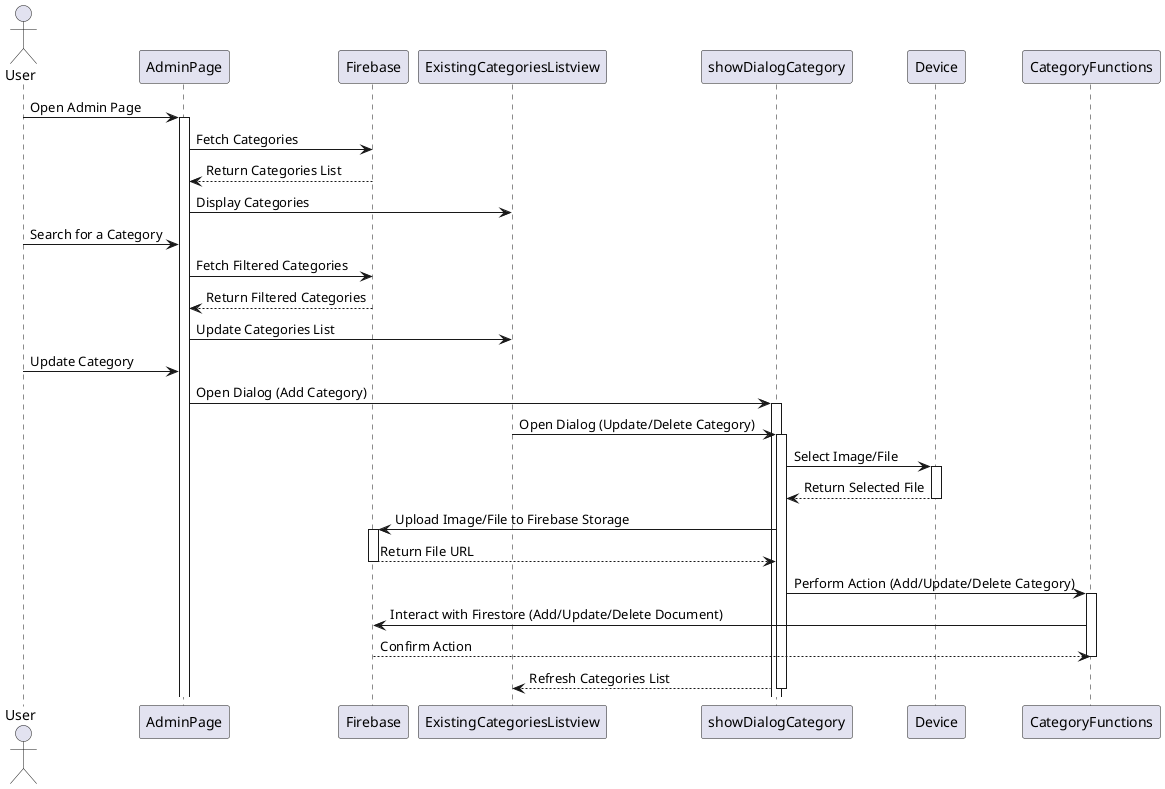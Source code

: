 @startuml
actor User

User -> AdminPage : Open Admin Page
activate AdminPage

AdminPage -> Firebase : Fetch Categories
Firebase --> AdminPage : Return Categories List
AdminPage -> ExistingCategoriesListview : Display Categories

User -> AdminPage : Search for a Category
AdminPage -> Firebase : Fetch Filtered Categories
Firebase --> AdminPage : Return Filtered Categories
AdminPage -> ExistingCategoriesListview : Update Categories List

User -> AdminPage : Update Category
AdminPage -> showDialogCategory : Open Dialog (Add Category)
activate showDialogCategory

ExistingCategoriesListview -> showDialogCategory : Open Dialog (Update/Delete Category)
activate showDialogCategory

showDialogCategory -> Device : Select Image/File
activate Device
Device --> showDialogCategory : Return Selected File
deactivate Device

showDialogCategory -> Firebase : Upload Image/File to Firebase Storage
activate Firebase
Firebase --> showDialogCategory : Return File URL
deactivate Firebase

showDialogCategory -> CategoryFunctions : Perform Action (Add/Update/Delete Category)
activate CategoryFunctions
CategoryFunctions -> Firebase : Interact with Firestore (Add/Update/Delete Document)
Firebase --> CategoryFunctions : Confirm Action
deactivate CategoryFunctions

showDialogCategory --> ExistingCategoriesListview : Refresh Categories List
deactivate showDialogCategory

@enduml
